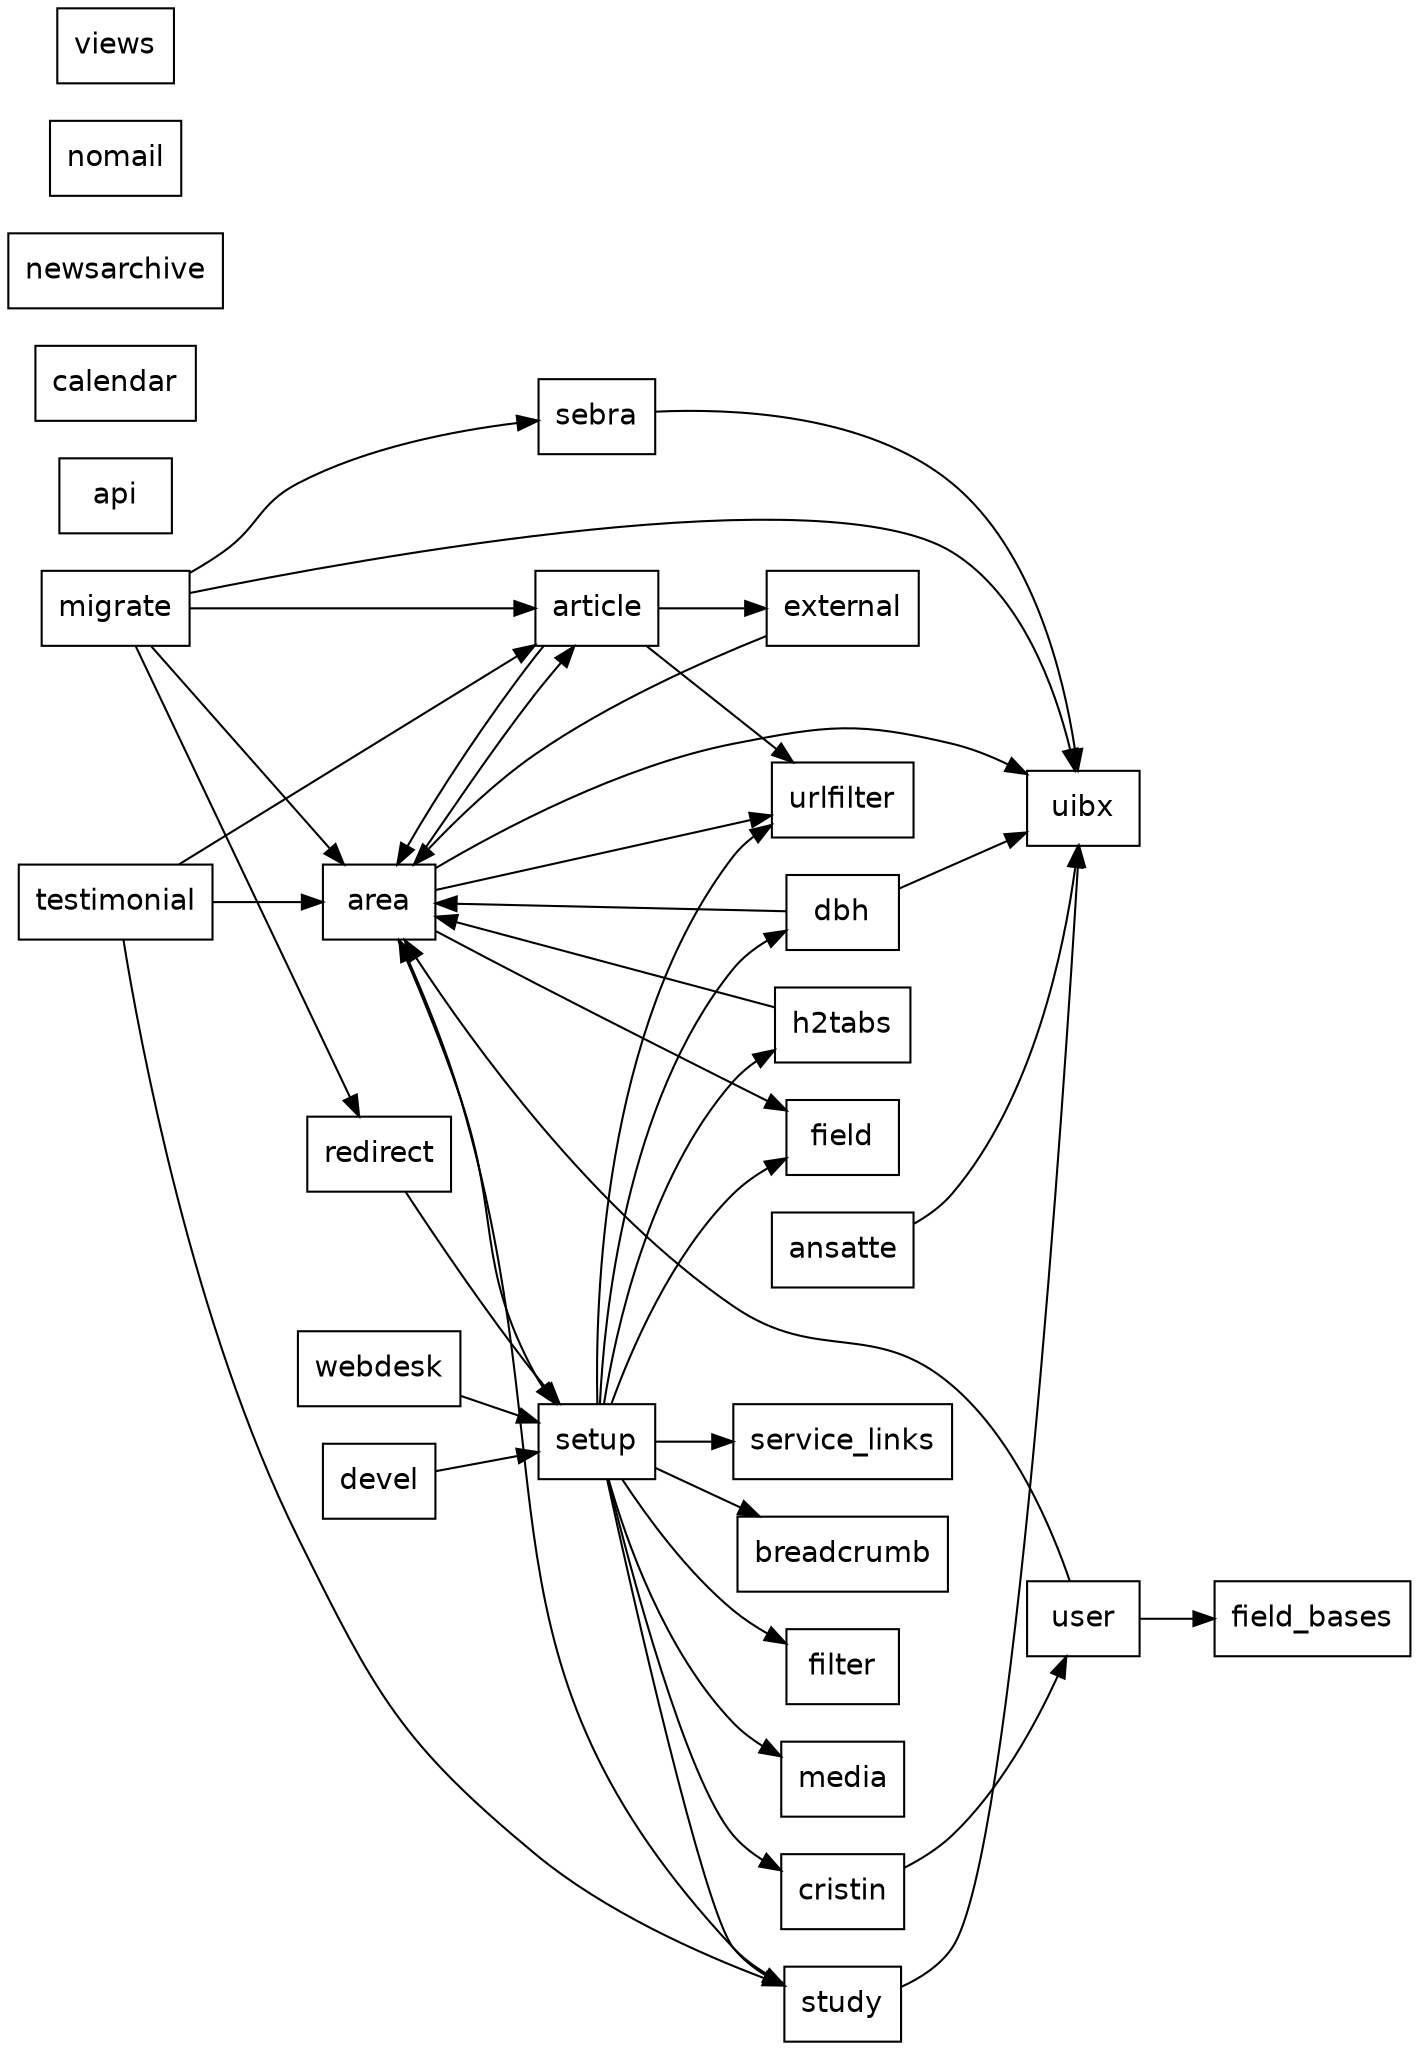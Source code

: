 digraph {
  rankdir=LR;
  node [shape=box, padding=0, fontname=Helvetica];
  uib_ansatte [label="ansatte"];
  uib_ansatte -> uibx;
  uib_api [label="api"];
  uib_area [label="area"];
  uib_area -> uib_article;
  uib_area -> uib_field;
  uib_area -> uib_setup;
  uib_area -> uib_urlfilter;
  uib_area -> uibx;
  uib_article [label="article"];
  uib_article -> uib_area;
  uib_article -> uib_external;
  uib_article -> uib_urlfilter;
  uib_breadcrumb [label="breadcrumb"];
  uib_calendar [label="calendar"];
  uib_cristin [label="cristin"];
  uib_cristin -> uib_user;
  uib_dbh [label="dbh"];
  uib_dbh -> uib_area;
  uib_dbh -> uibx;
  uib_devel [label="devel"];
  uib_devel -> uib_setup;
  uib_external [label="external"];
  uib_external -> uib_area;
  uib_field [label="field"];
  uib_field_bases [label="field_bases"];
  uib_filter [label="filter"];
  uib_h2tabs [label="h2tabs"];
  uib_h2tabs -> uib_area;
  uib_media [label="media"];
  uib_migrate [label="migrate"];
  uib_migrate -> uibx;
  uib_migrate -> uib_article;
  uib_migrate -> uib_area;
  uib_migrate -> uib_sebra;
  uib_migrate -> uib_redirect;
  uib_newsarchive [label="newsarchive"];
  uib_nomail [label="nomail"];
  uib_redirect [label="redirect"];
  uib_redirect -> uib_setup;
  uib_sebra [label="sebra"];
  uib_sebra -> uibx;
  uib_service_links [label="service_links"];
  uib_setup [label="setup"];
  uib_setup -> uib_breadcrumb;
  uib_setup -> uib_cristin;
  uib_setup -> uib_dbh;
  uib_setup -> uib_field;
  uib_setup -> uib_filter;
  uib_setup -> uib_h2tabs;
  uib_setup -> uib_media;
  uib_setup -> uib_service_links;
  uib_setup -> uib_study;
  uib_setup -> uib_urlfilter;
  uib_study [label="study"];
  uib_study -> uib_area;
  uib_study -> uibx;
  uib_testimonial [label="testimonial"];
  uib_testimonial -> uib_area;
  uib_testimonial -> uib_article;
  uib_testimonial -> uib_study;
  uib_urlfilter [label="urlfilter"];
  uib_user [label="user"];
  uib_user -> uib_area;
  uib_user -> uib_field_bases;
  uib_views [label="views"];
  uib_webdesk [label="webdesk"];
  uib_webdesk -> uib_setup;
  uibx [label="uibx"];
}
